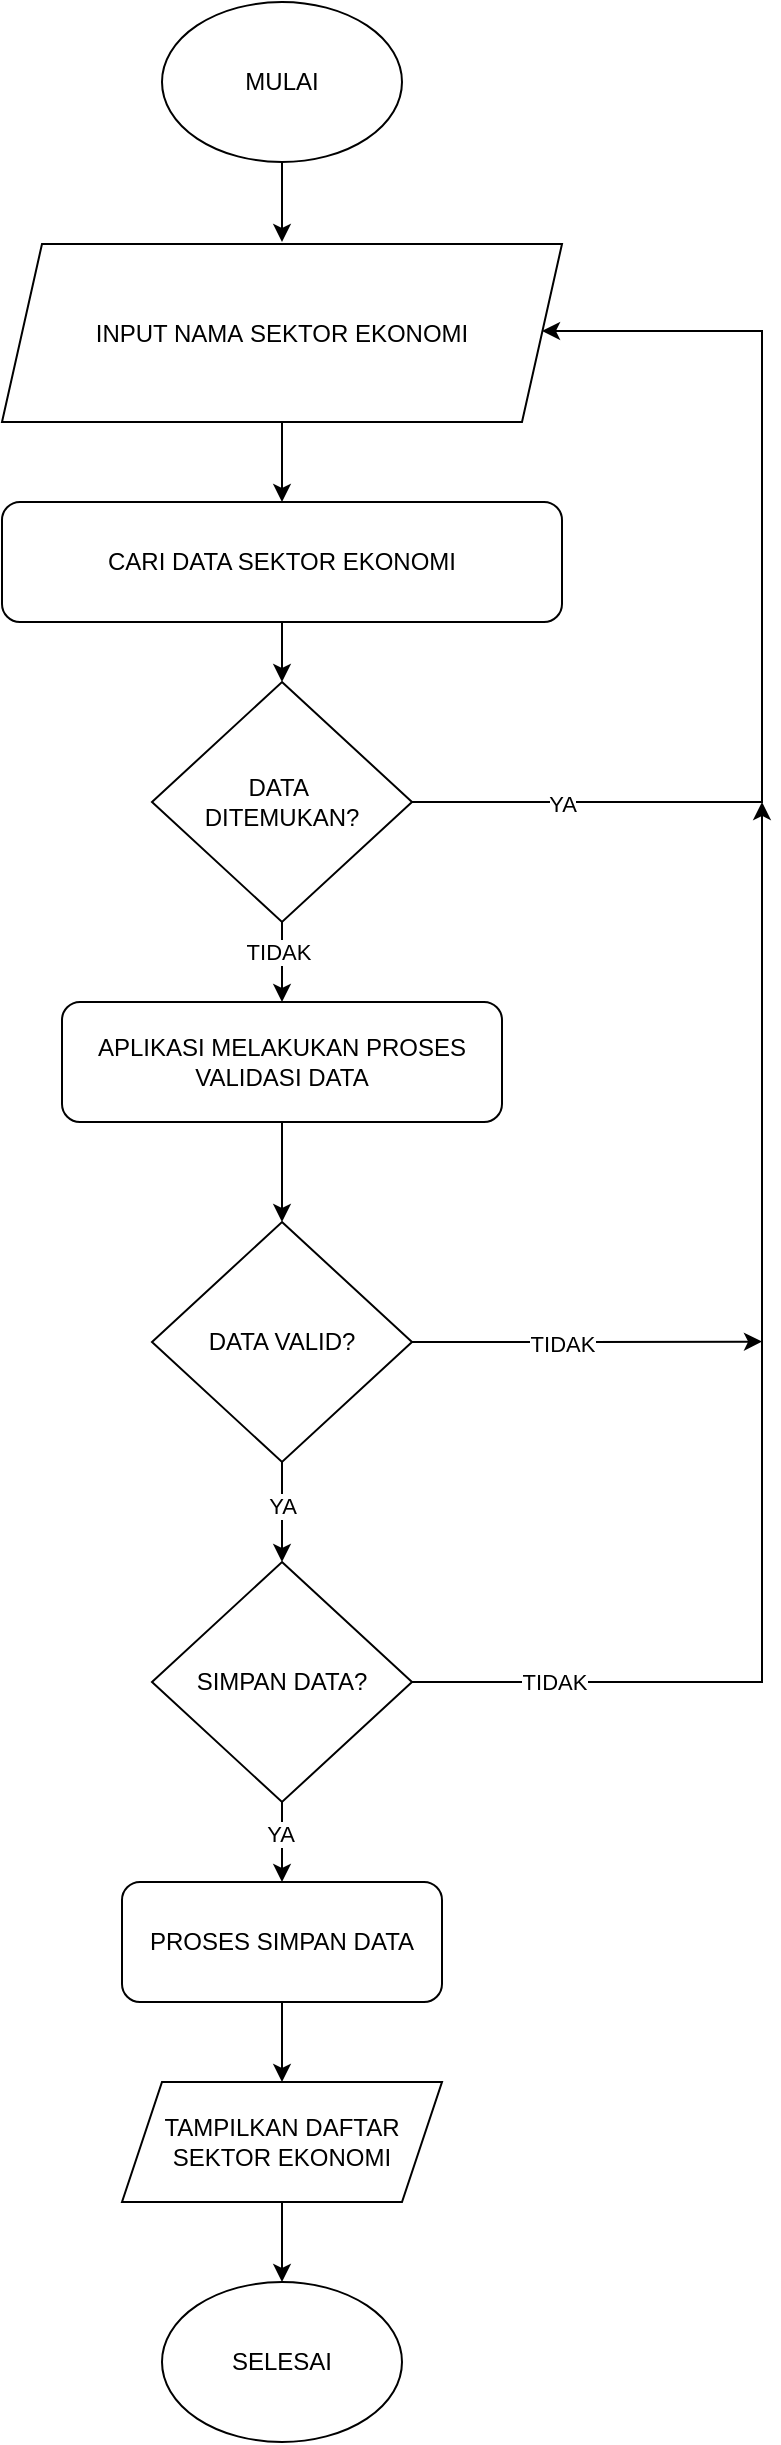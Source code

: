 <mxfile version="25.0.1">
  <diagram name="Page-1" id="_9WZBSOoh5Ao9FR7-OhR">
    <mxGraphModel dx="722" dy="387" grid="1" gridSize="10" guides="1" tooltips="1" connect="1" arrows="1" fold="1" page="1" pageScale="1" pageWidth="850" pageHeight="1100" math="0" shadow="0">
      <root>
        <mxCell id="0" />
        <mxCell id="1" parent="0" />
        <mxCell id="kCPWIG9WOm7pYWU5WLKl-1" style="edgeStyle=orthogonalEdgeStyle;rounded=0;orthogonalLoop=1;jettySize=auto;html=1;" edge="1" parent="1" source="kCPWIG9WOm7pYWU5WLKl-2">
          <mxGeometry relative="1" as="geometry">
            <mxPoint x="400" y="180" as="targetPoint" />
          </mxGeometry>
        </mxCell>
        <mxCell id="kCPWIG9WOm7pYWU5WLKl-2" value="MULAI" style="ellipse;whiteSpace=wrap;html=1;" vertex="1" parent="1">
          <mxGeometry x="340" y="60" width="120" height="80" as="geometry" />
        </mxCell>
        <mxCell id="kCPWIG9WOm7pYWU5WLKl-3" style="edgeStyle=orthogonalEdgeStyle;rounded=0;orthogonalLoop=1;jettySize=auto;html=1;entryX=0.5;entryY=0;entryDx=0;entryDy=0;" edge="1" parent="1" source="kCPWIG9WOm7pYWU5WLKl-12" target="kCPWIG9WOm7pYWU5WLKl-10">
          <mxGeometry relative="1" as="geometry" />
        </mxCell>
        <mxCell id="kCPWIG9WOm7pYWU5WLKl-4" style="edgeStyle=orthogonalEdgeStyle;rounded=0;orthogonalLoop=1;jettySize=auto;html=1;entryX=0.5;entryY=0;entryDx=0;entryDy=0;" edge="1" parent="1" source="kCPWIG9WOm7pYWU5WLKl-5" target="kCPWIG9WOm7pYWU5WLKl-23">
          <mxGeometry relative="1" as="geometry" />
        </mxCell>
        <mxCell id="kCPWIG9WOm7pYWU5WLKl-5" value="INPUT NAMA&lt;span style=&quot;background-color: initial;&quot;&gt;&amp;nbsp;SEKTOR EKONOMI&lt;/span&gt;" style="shape=parallelogram;perimeter=parallelogramPerimeter;whiteSpace=wrap;html=1;fixedSize=1;" vertex="1" parent="1">
          <mxGeometry x="260" y="181" width="280" height="89" as="geometry" />
        </mxCell>
        <mxCell id="kCPWIG9WOm7pYWU5WLKl-6" style="edgeStyle=orthogonalEdgeStyle;rounded=0;orthogonalLoop=1;jettySize=auto;html=1;exitX=0.5;exitY=1;exitDx=0;exitDy=0;entryX=0.5;entryY=0;entryDx=0;entryDy=0;" edge="1" parent="1" source="kCPWIG9WOm7pYWU5WLKl-10" target="kCPWIG9WOm7pYWU5WLKl-17">
          <mxGeometry relative="1" as="geometry" />
        </mxCell>
        <mxCell id="kCPWIG9WOm7pYWU5WLKl-7" value="YA" style="edgeLabel;html=1;align=center;verticalAlign=middle;resizable=0;points=[];" vertex="1" connectable="0" parent="kCPWIG9WOm7pYWU5WLKl-6">
          <mxGeometry x="-0.129" relative="1" as="geometry">
            <mxPoint as="offset" />
          </mxGeometry>
        </mxCell>
        <mxCell id="kCPWIG9WOm7pYWU5WLKl-8" style="edgeStyle=orthogonalEdgeStyle;rounded=0;orthogonalLoop=1;jettySize=auto;html=1;exitX=1;exitY=0.5;exitDx=0;exitDy=0;" edge="1" parent="1" source="kCPWIG9WOm7pYWU5WLKl-10">
          <mxGeometry relative="1" as="geometry">
            <mxPoint x="640" y="729.8" as="targetPoint" />
          </mxGeometry>
        </mxCell>
        <mxCell id="kCPWIG9WOm7pYWU5WLKl-9" value="TIDAK" style="edgeLabel;html=1;align=center;verticalAlign=middle;resizable=0;points=[];" vertex="1" connectable="0" parent="kCPWIG9WOm7pYWU5WLKl-8">
          <mxGeometry x="-0.146" y="-1" relative="1" as="geometry">
            <mxPoint as="offset" />
          </mxGeometry>
        </mxCell>
        <mxCell id="kCPWIG9WOm7pYWU5WLKl-10" value="DATA VALID?" style="rhombus;whiteSpace=wrap;html=1;" vertex="1" parent="1">
          <mxGeometry x="335" y="670" width="130" height="120" as="geometry" />
        </mxCell>
        <mxCell id="kCPWIG9WOm7pYWU5WLKl-11" value="SELESAI" style="ellipse;whiteSpace=wrap;html=1;" vertex="1" parent="1">
          <mxGeometry x="340" y="1200" width="120" height="80" as="geometry" />
        </mxCell>
        <mxCell id="kCPWIG9WOm7pYWU5WLKl-12" value="APLIKASI MELAKUKAN PROSES VALIDASI DATA" style="rounded=1;whiteSpace=wrap;html=1;" vertex="1" parent="1">
          <mxGeometry x="290" y="560" width="220" height="60" as="geometry" />
        </mxCell>
        <mxCell id="kCPWIG9WOm7pYWU5WLKl-13" style="edgeStyle=orthogonalEdgeStyle;rounded=0;orthogonalLoop=1;jettySize=auto;html=1;exitX=1;exitY=0.5;exitDx=0;exitDy=0;" edge="1" parent="1" source="kCPWIG9WOm7pYWU5WLKl-17">
          <mxGeometry relative="1" as="geometry">
            <mxPoint x="640" y="460" as="targetPoint" />
            <Array as="points">
              <mxPoint x="640" y="900" />
            </Array>
          </mxGeometry>
        </mxCell>
        <mxCell id="kCPWIG9WOm7pYWU5WLKl-14" value="TIDAK" style="edgeLabel;html=1;align=center;verticalAlign=middle;resizable=0;points=[];" vertex="1" connectable="0" parent="kCPWIG9WOm7pYWU5WLKl-13">
          <mxGeometry x="-0.769" relative="1" as="geometry">
            <mxPoint as="offset" />
          </mxGeometry>
        </mxCell>
        <mxCell id="kCPWIG9WOm7pYWU5WLKl-15" style="edgeStyle=orthogonalEdgeStyle;rounded=0;orthogonalLoop=1;jettySize=auto;html=1;entryX=0.5;entryY=0;entryDx=0;entryDy=0;" edge="1" parent="1" source="kCPWIG9WOm7pYWU5WLKl-17">
          <mxGeometry relative="1" as="geometry">
            <mxPoint x="400" y="1000" as="targetPoint" />
          </mxGeometry>
        </mxCell>
        <mxCell id="kCPWIG9WOm7pYWU5WLKl-16" value="YA" style="edgeLabel;html=1;align=center;verticalAlign=middle;resizable=0;points=[];" vertex="1" connectable="0" parent="kCPWIG9WOm7pYWU5WLKl-15">
          <mxGeometry x="-0.199" y="-1" relative="1" as="geometry">
            <mxPoint as="offset" />
          </mxGeometry>
        </mxCell>
        <mxCell id="kCPWIG9WOm7pYWU5WLKl-17" value="SIMPAN DATA?" style="rhombus;whiteSpace=wrap;html=1;" vertex="1" parent="1">
          <mxGeometry x="335" y="840" width="130" height="120" as="geometry" />
        </mxCell>
        <mxCell id="kCPWIG9WOm7pYWU5WLKl-18" style="edgeStyle=orthogonalEdgeStyle;rounded=0;orthogonalLoop=1;jettySize=auto;html=1;exitX=0.5;exitY=1;exitDx=0;exitDy=0;entryX=0.5;entryY=0;entryDx=0;entryDy=0;" edge="1" parent="1" source="kCPWIG9WOm7pYWU5WLKl-19" target="kCPWIG9WOm7pYWU5WLKl-21">
          <mxGeometry relative="1" as="geometry" />
        </mxCell>
        <mxCell id="kCPWIG9WOm7pYWU5WLKl-19" value="PROSES SIMPAN DATA" style="rounded=1;whiteSpace=wrap;html=1;" vertex="1" parent="1">
          <mxGeometry x="320" y="1000" width="160" height="60" as="geometry" />
        </mxCell>
        <mxCell id="kCPWIG9WOm7pYWU5WLKl-20" style="edgeStyle=orthogonalEdgeStyle;rounded=0;orthogonalLoop=1;jettySize=auto;html=1;exitX=0.5;exitY=1;exitDx=0;exitDy=0;entryX=0.5;entryY=0;entryDx=0;entryDy=0;" edge="1" parent="1" source="kCPWIG9WOm7pYWU5WLKl-21" target="kCPWIG9WOm7pYWU5WLKl-11">
          <mxGeometry relative="1" as="geometry" />
        </mxCell>
        <mxCell id="kCPWIG9WOm7pYWU5WLKl-21" value="TAMPILKAN DAFTAR&lt;div&gt;SEKTOR EKONOMI&lt;/div&gt;" style="shape=parallelogram;perimeter=parallelogramPerimeter;whiteSpace=wrap;html=1;fixedSize=1;" vertex="1" parent="1">
          <mxGeometry x="320" y="1100" width="160" height="60" as="geometry" />
        </mxCell>
        <mxCell id="kCPWIG9WOm7pYWU5WLKl-22" style="edgeStyle=orthogonalEdgeStyle;rounded=0;orthogonalLoop=1;jettySize=auto;html=1;entryX=0.5;entryY=0;entryDx=0;entryDy=0;" edge="1" parent="1" source="kCPWIG9WOm7pYWU5WLKl-23" target="kCPWIG9WOm7pYWU5WLKl-28">
          <mxGeometry relative="1" as="geometry" />
        </mxCell>
        <mxCell id="kCPWIG9WOm7pYWU5WLKl-23" value="CARI DATA SEKTOR EKONOMI" style="rounded=1;whiteSpace=wrap;html=1;" vertex="1" parent="1">
          <mxGeometry x="260" y="310" width="280" height="60" as="geometry" />
        </mxCell>
        <mxCell id="kCPWIG9WOm7pYWU5WLKl-24" style="edgeStyle=orthogonalEdgeStyle;rounded=0;orthogonalLoop=1;jettySize=auto;html=1;entryX=0.5;entryY=0;entryDx=0;entryDy=0;" edge="1" parent="1" source="kCPWIG9WOm7pYWU5WLKl-28">
          <mxGeometry relative="1" as="geometry">
            <mxPoint x="400.0" y="560" as="targetPoint" />
          </mxGeometry>
        </mxCell>
        <mxCell id="kCPWIG9WOm7pYWU5WLKl-32" value="TIDAK" style="edgeLabel;html=1;align=center;verticalAlign=middle;resizable=0;points=[];" vertex="1" connectable="0" parent="kCPWIG9WOm7pYWU5WLKl-24">
          <mxGeometry x="-0.25" y="-2" relative="1" as="geometry">
            <mxPoint as="offset" />
          </mxGeometry>
        </mxCell>
        <mxCell id="kCPWIG9WOm7pYWU5WLKl-26" style="edgeStyle=orthogonalEdgeStyle;rounded=0;orthogonalLoop=1;jettySize=auto;html=1;exitX=1;exitY=0.5;exitDx=0;exitDy=0;entryX=1;entryY=0.5;entryDx=0;entryDy=0;" edge="1" parent="1" source="kCPWIG9WOm7pYWU5WLKl-28">
          <mxGeometry relative="1" as="geometry">
            <mxPoint x="530" y="224.5" as="targetPoint" />
            <Array as="points">
              <mxPoint x="640" y="460" />
              <mxPoint x="640" y="225" />
            </Array>
            <mxPoint x="465" y="459" as="sourcePoint" />
          </mxGeometry>
        </mxCell>
        <mxCell id="kCPWIG9WOm7pYWU5WLKl-27" value="YA" style="edgeLabel;html=1;align=center;verticalAlign=middle;resizable=0;points=[];" vertex="1" connectable="0" parent="kCPWIG9WOm7pYWU5WLKl-26">
          <mxGeometry x="-0.712" y="-1" relative="1" as="geometry">
            <mxPoint as="offset" />
          </mxGeometry>
        </mxCell>
        <mxCell id="kCPWIG9WOm7pYWU5WLKl-28" value="DATA&amp;nbsp;&lt;div&gt;DITEMUKAN?&lt;/div&gt;" style="rhombus;whiteSpace=wrap;html=1;" vertex="1" parent="1">
          <mxGeometry x="335" y="400" width="130" height="120" as="geometry" />
        </mxCell>
      </root>
    </mxGraphModel>
  </diagram>
</mxfile>
